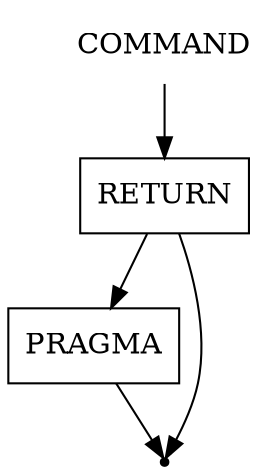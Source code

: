 digraph COMMAND {
    start [label=COMMAND shape=plaintext]
    return [label=RETURN shape=box]
    pragma [label=PRAGMA shape=box]
    end [label="" shape=point]
    start -> return
    return -> pragma
    return -> end
    pragma -> end
}